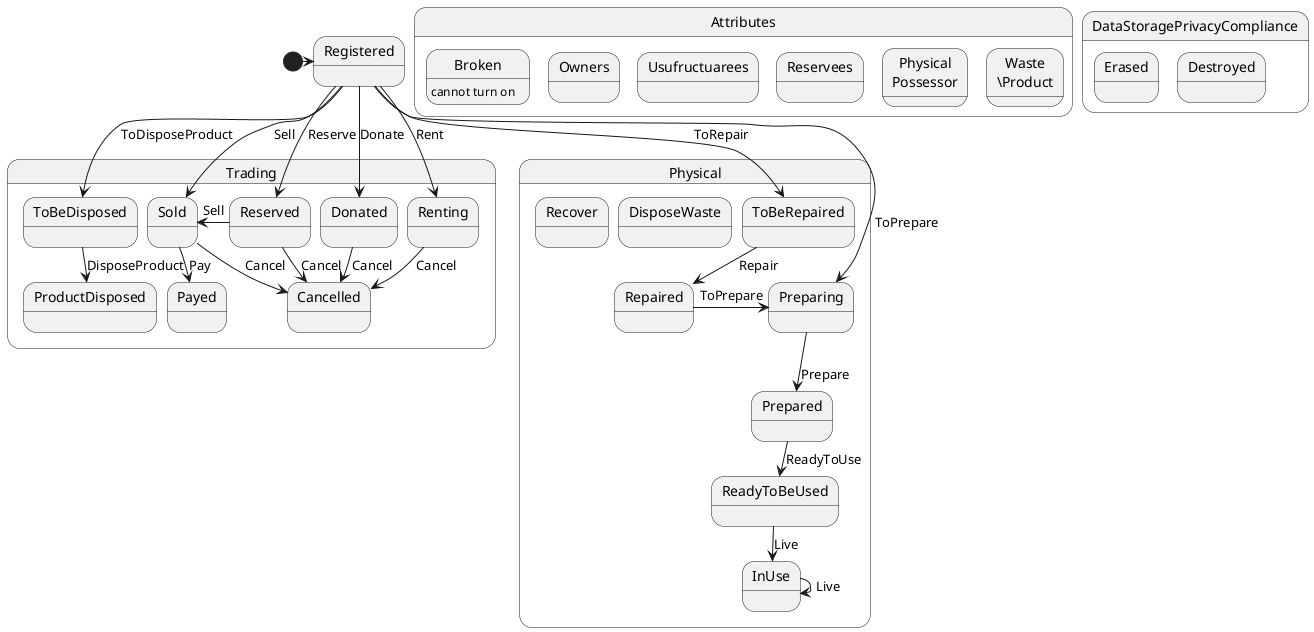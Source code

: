 @startuml
skinparam nodesep 10
skinparam ranksep 1


[*] -> Registered

state Attributes {

	state Broken : cannot turn on
	state Owners
	state Usufructuarees
	state Reservees
	state "Physical\nPossessor"
	state "Waste\n\Product"
}

state Physical {
	Registered --> Preparing : ToPrepare
	Registered --> ToBeRepaired : ToRepair
	ToBeRepaired --> Repaired : Repair
	Repaired -> Preparing : ToPrepare
	Preparing --> Prepared : Prepare
	Prepared --> ReadyToBeUsed : ReadyToUse
	ReadyToBeUsed --> InUse : Live
	InUse -> InUse : Live
	state DisposeWaste
	state Recover

}

state Trading {
	Registered --> Reserved : Reserve
	Registered --> Sold : Sell
	Reserved -> Sold : Sell
	Reserved --> Cancelled : Cancel
	Sold --> Cancelled : Cancel
	Sold --> Payed : Pay
	Registered --> ToBeDisposed : ToDisposeProduct
	ToBeDisposed --> ProductDisposed : DisposeProduct
	Registered --> Donated: Donate
	Registered --> Renting: Rent
	Donated --> Cancelled : Cancel
	Renting --> Cancelled : Cancel
}

state DataStoragePrivacyCompliance {
    state Erased
    state Destroyed
}


@enduml
